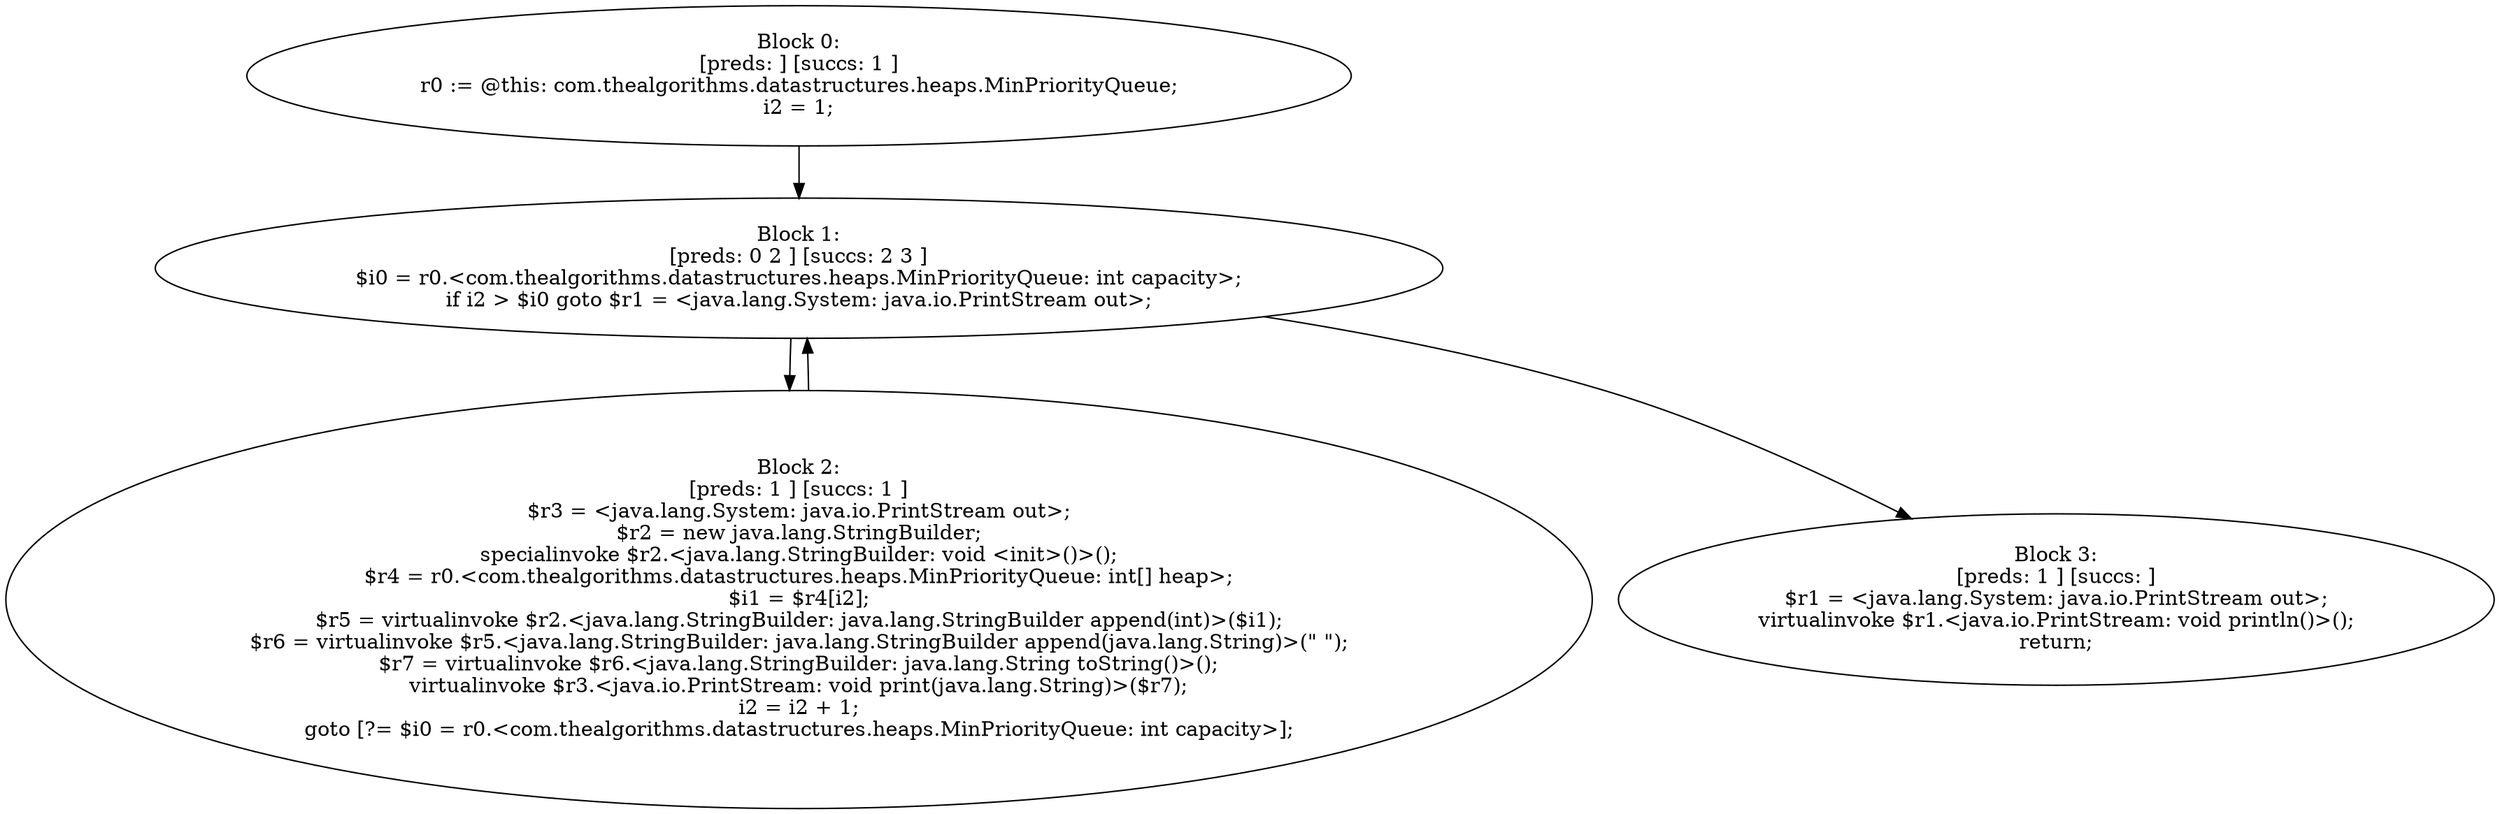 digraph "unitGraph" {
    "Block 0:
[preds: ] [succs: 1 ]
r0 := @this: com.thealgorithms.datastructures.heaps.MinPriorityQueue;
i2 = 1;
"
    "Block 1:
[preds: 0 2 ] [succs: 2 3 ]
$i0 = r0.<com.thealgorithms.datastructures.heaps.MinPriorityQueue: int capacity>;
if i2 > $i0 goto $r1 = <java.lang.System: java.io.PrintStream out>;
"
    "Block 2:
[preds: 1 ] [succs: 1 ]
$r3 = <java.lang.System: java.io.PrintStream out>;
$r2 = new java.lang.StringBuilder;
specialinvoke $r2.<java.lang.StringBuilder: void <init>()>();
$r4 = r0.<com.thealgorithms.datastructures.heaps.MinPriorityQueue: int[] heap>;
$i1 = $r4[i2];
$r5 = virtualinvoke $r2.<java.lang.StringBuilder: java.lang.StringBuilder append(int)>($i1);
$r6 = virtualinvoke $r5.<java.lang.StringBuilder: java.lang.StringBuilder append(java.lang.String)>(\" \");
$r7 = virtualinvoke $r6.<java.lang.StringBuilder: java.lang.String toString()>();
virtualinvoke $r3.<java.io.PrintStream: void print(java.lang.String)>($r7);
i2 = i2 + 1;
goto [?= $i0 = r0.<com.thealgorithms.datastructures.heaps.MinPriorityQueue: int capacity>];
"
    "Block 3:
[preds: 1 ] [succs: ]
$r1 = <java.lang.System: java.io.PrintStream out>;
virtualinvoke $r1.<java.io.PrintStream: void println()>();
return;
"
    "Block 0:
[preds: ] [succs: 1 ]
r0 := @this: com.thealgorithms.datastructures.heaps.MinPriorityQueue;
i2 = 1;
"->"Block 1:
[preds: 0 2 ] [succs: 2 3 ]
$i0 = r0.<com.thealgorithms.datastructures.heaps.MinPriorityQueue: int capacity>;
if i2 > $i0 goto $r1 = <java.lang.System: java.io.PrintStream out>;
";
    "Block 1:
[preds: 0 2 ] [succs: 2 3 ]
$i0 = r0.<com.thealgorithms.datastructures.heaps.MinPriorityQueue: int capacity>;
if i2 > $i0 goto $r1 = <java.lang.System: java.io.PrintStream out>;
"->"Block 2:
[preds: 1 ] [succs: 1 ]
$r3 = <java.lang.System: java.io.PrintStream out>;
$r2 = new java.lang.StringBuilder;
specialinvoke $r2.<java.lang.StringBuilder: void <init>()>();
$r4 = r0.<com.thealgorithms.datastructures.heaps.MinPriorityQueue: int[] heap>;
$i1 = $r4[i2];
$r5 = virtualinvoke $r2.<java.lang.StringBuilder: java.lang.StringBuilder append(int)>($i1);
$r6 = virtualinvoke $r5.<java.lang.StringBuilder: java.lang.StringBuilder append(java.lang.String)>(\" \");
$r7 = virtualinvoke $r6.<java.lang.StringBuilder: java.lang.String toString()>();
virtualinvoke $r3.<java.io.PrintStream: void print(java.lang.String)>($r7);
i2 = i2 + 1;
goto [?= $i0 = r0.<com.thealgorithms.datastructures.heaps.MinPriorityQueue: int capacity>];
";
    "Block 1:
[preds: 0 2 ] [succs: 2 3 ]
$i0 = r0.<com.thealgorithms.datastructures.heaps.MinPriorityQueue: int capacity>;
if i2 > $i0 goto $r1 = <java.lang.System: java.io.PrintStream out>;
"->"Block 3:
[preds: 1 ] [succs: ]
$r1 = <java.lang.System: java.io.PrintStream out>;
virtualinvoke $r1.<java.io.PrintStream: void println()>();
return;
";
    "Block 2:
[preds: 1 ] [succs: 1 ]
$r3 = <java.lang.System: java.io.PrintStream out>;
$r2 = new java.lang.StringBuilder;
specialinvoke $r2.<java.lang.StringBuilder: void <init>()>();
$r4 = r0.<com.thealgorithms.datastructures.heaps.MinPriorityQueue: int[] heap>;
$i1 = $r4[i2];
$r5 = virtualinvoke $r2.<java.lang.StringBuilder: java.lang.StringBuilder append(int)>($i1);
$r6 = virtualinvoke $r5.<java.lang.StringBuilder: java.lang.StringBuilder append(java.lang.String)>(\" \");
$r7 = virtualinvoke $r6.<java.lang.StringBuilder: java.lang.String toString()>();
virtualinvoke $r3.<java.io.PrintStream: void print(java.lang.String)>($r7);
i2 = i2 + 1;
goto [?= $i0 = r0.<com.thealgorithms.datastructures.heaps.MinPriorityQueue: int capacity>];
"->"Block 1:
[preds: 0 2 ] [succs: 2 3 ]
$i0 = r0.<com.thealgorithms.datastructures.heaps.MinPriorityQueue: int capacity>;
if i2 > $i0 goto $r1 = <java.lang.System: java.io.PrintStream out>;
";
}
